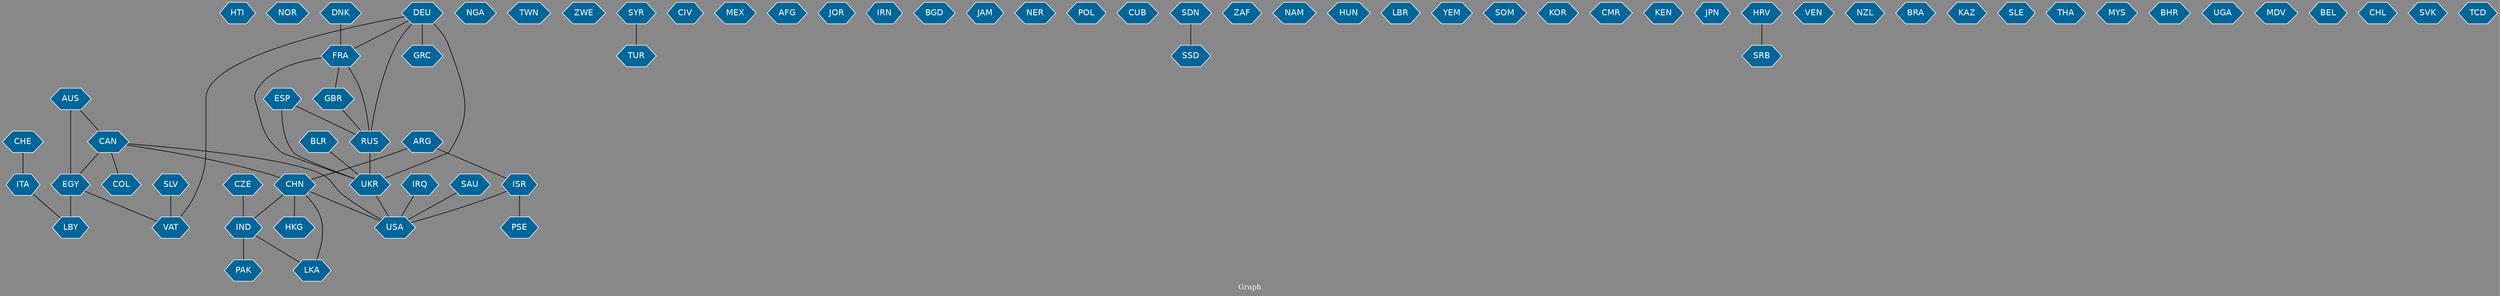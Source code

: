 // Countries together in item graph
graph {
	graph [bgcolor="#888888" fontcolor=white fontsize=12 label="Graph" outputorder=edgesfirst overlap=prism]
	node [color=white fillcolor="#006699" fontcolor=white fontname=Helvetica shape=hexagon style=filled]
	edge [arrowhead=open color=black fontcolor=white fontname=Courier fontsize=12]
		HTI [label=HTI]
		NOR [label=NOR]
		AUS [label=AUS]
		USA [label=USA]
		NGA [label=NGA]
		VAT [label=VAT]
		TWN [label=TWN]
		IRQ [label=IRQ]
		EGY [label=EGY]
		ZWE [label=ZWE]
		SYR [label=SYR]
		GBR [label=GBR]
		IND [label=IND]
		UKR [label=UKR]
		GRC [label=GRC]
		DEU [label=DEU]
		RUS [label=RUS]
		ISR [label=ISR]
		CIV [label=CIV]
		FRA [label=FRA]
		MEX [label=MEX]
		CAN [label=CAN]
		HKG [label=HKG]
		AFG [label=AFG]
		CHE [label=CHE]
		ITA [label=ITA]
		JOR [label=JOR]
		IRN [label=IRN]
		BGD [label=BGD]
		DNK [label=DNK]
		JAM [label=JAM]
		CZE [label=CZE]
		LKA [label=LKA]
		NER [label=NER]
		CHN [label=CHN]
		POL [label=POL]
		CUB [label=CUB]
		SAU [label=SAU]
		LBY [label=LBY]
		ARG [label=ARG]
		SSD [label=SSD]
		SDN [label=SDN]
		ZAF [label=ZAF]
		TUR [label=TUR]
		NAM [label=NAM]
		HUN [label=HUN]
		LBR [label=LBR]
		YEM [label=YEM]
		SOM [label=SOM]
		PSE [label=PSE]
		KOR [label=KOR]
		CMR [label=CMR]
		KEN [label=KEN]
		JPN [label=JPN]
		PAK [label=PAK]
		HRV [label=HRV]
		BLR [label=BLR]
		VEN [label=VEN]
		ESP [label=ESP]
		NZL [label=NZL]
		BRA [label=BRA]
		KAZ [label=KAZ]
		SLV [label=SLV]
		SLE [label=SLE]
		THA [label=THA]
		MYS [label=MYS]
		BHR [label=BHR]
		UGA [label=UGA]
		MDV [label=MDV]
		SRB [label=SRB]
		COL [label=COL]
		BEL [label=BEL]
		CHL [label=CHL]
		SVK [label=SVK]
		TCD [label=TCD]
			ESP -- UKR [weight=1]
			DEU -- FRA [weight=2]
			DEU -- UKR [weight=2]
			AUS -- EGY [weight=4]
			SYR -- TUR [weight=2]
			DEU -- RUS [weight=1]
			IND -- PAK [weight=1]
			CAN -- EGY [weight=6]
			FRA -- GBR [weight=1]
			CHN -- USA [weight=1]
			CZE -- IND [weight=1]
			CAN -- USA [weight=1]
			AUS -- CAN [weight=2]
			IRQ -- USA [weight=1]
			SLV -- VAT [weight=2]
			ISR -- PSE [weight=2]
			ARG -- CHN [weight=1]
			IND -- LKA [weight=1]
			CHE -- ITA [weight=1]
			CAN -- CHN [weight=1]
			BLR -- UKR [weight=2]
			ARG -- ISR [weight=1]
			UKR -- USA [weight=1]
			RUS -- UKR [weight=13]
			CHN -- IND [weight=1]
			FRA -- RUS [weight=2]
			DEU -- VAT [weight=1]
			DNK -- FRA [weight=1]
			ISR -- USA [weight=1]
			DEU -- GRC [weight=3]
			SDN -- SSD [weight=2]
			HRV -- SRB [weight=1]
			GBR -- RUS [weight=1]
			EGY -- LBY [weight=4]
			EGY -- VAT [weight=1]
			CAN -- COL [weight=1]
			ESP -- RUS [weight=1]
			FRA -- UKR [weight=3]
			CHN -- LKA [weight=1]
			ITA -- LBY [weight=1]
			CHN -- HKG [weight=1]
			SAU -- USA [weight=1]
}
